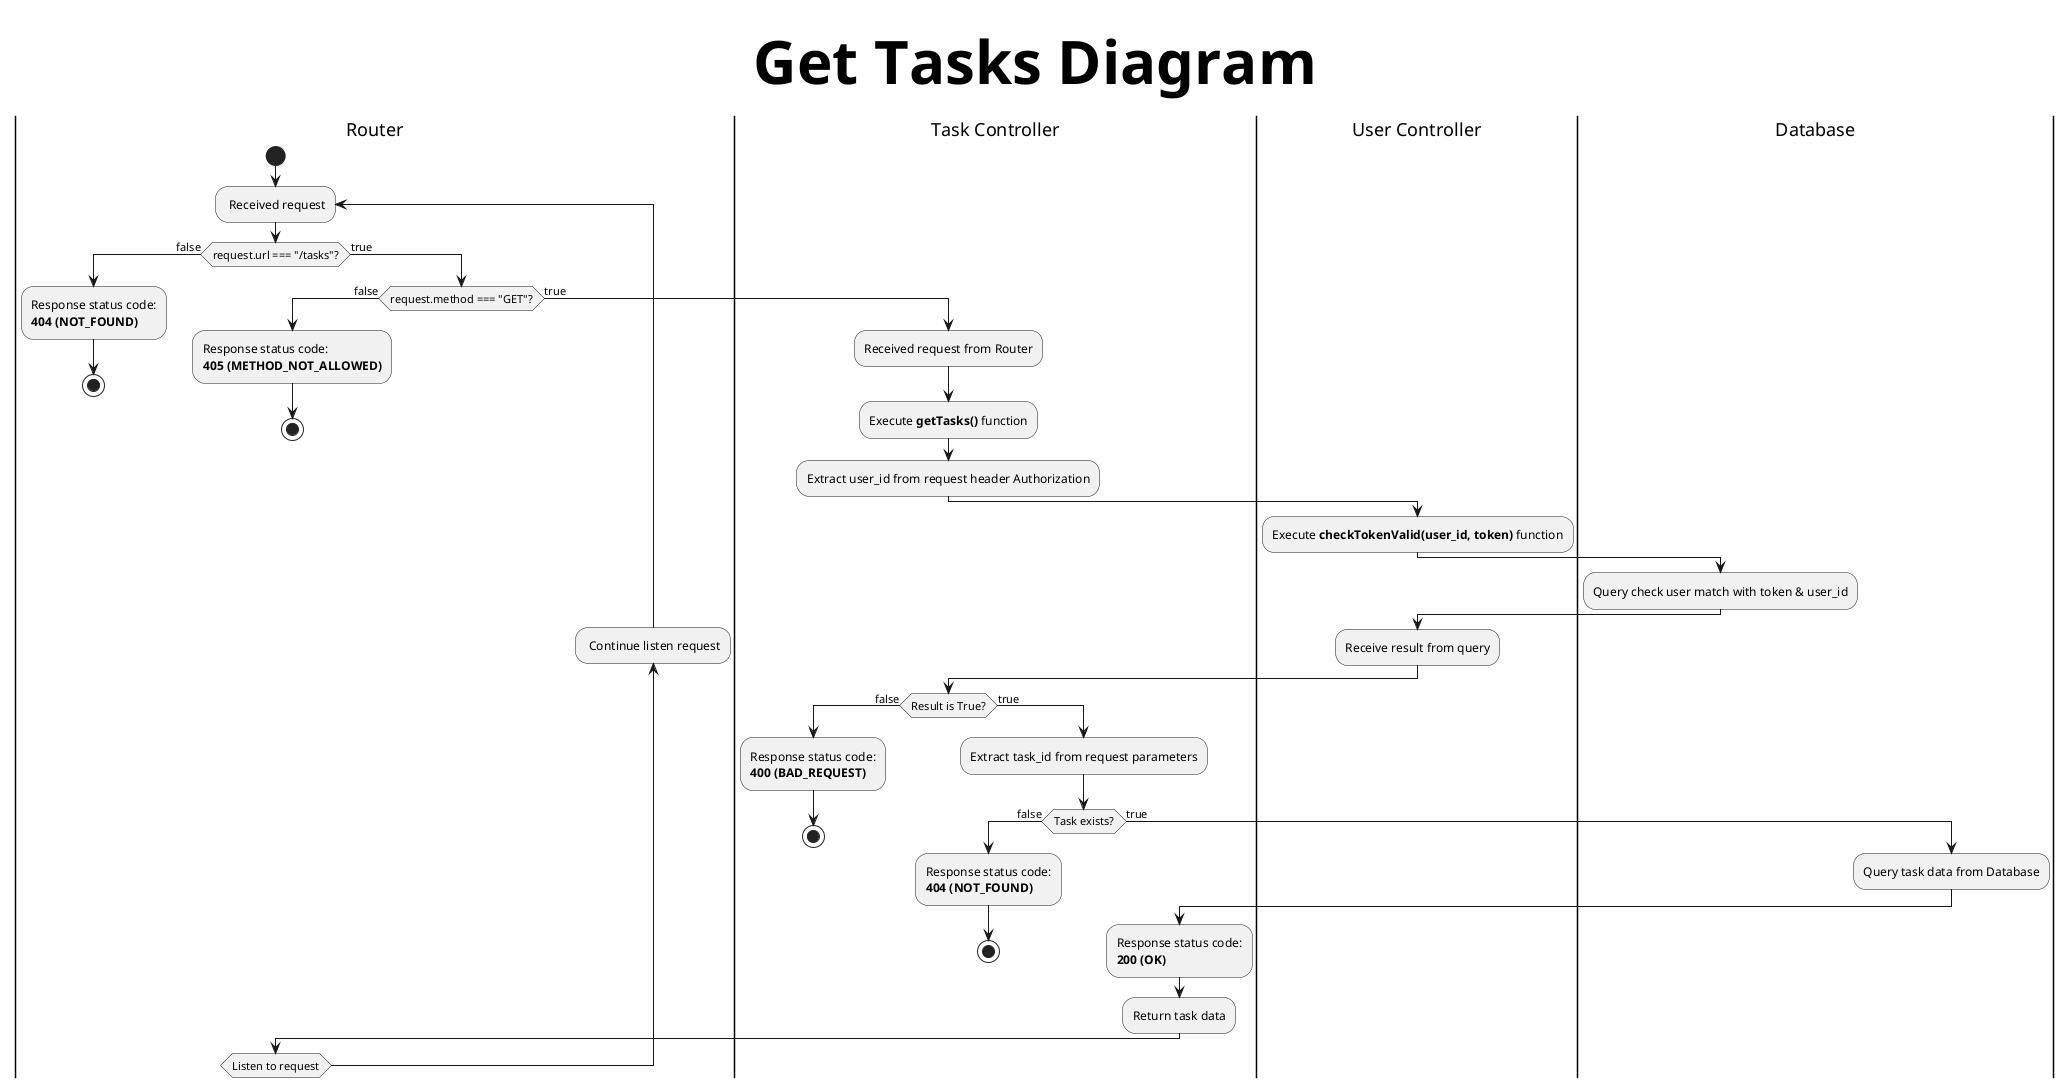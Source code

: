 @startuml
title Get Tasks Diagram
skinparam titleFontSize 60
|Router|
start
repeat: Received request
if (request.url === "/tasks"?) then (false)
    :Response status code:
    **404 (NOT_FOUND)**;
    stop
else (true)
    if (request.method === "GET"?) then (false)
        :Response status code:
        **405 (METHOD_NOT_ALLOWED)**;
        stop
    else (true)
        |Task Controller|
        :Received request from Router;
        :Execute **getTasks()** function;
        :Extract user_id from request header Authorization;
        |User Controller|
        :Execute **checkTokenValid(user_id, token)** function;
        |Database|
        :Query check user match with token & user_id;
        |User Controller|
        :Receive result from query;
        |Task Controller|
        if (Result is True?) then (false)
            :Response status code:
            **400 (BAD_REQUEST)**;
            'Validation failed
            stop
        else (true)
            :Extract task_id from request parameters;
            if (Task exists?) then (false)
                :Response status code:
                **404 (NOT_FOUND)**;
                'Task not found
                stop
            else (true)
                |Database|
                :Query task data from Database;
                |Task Controller|
                :Response status code:
                **200 (OK)**;
                :Return task data;
            endif
        endif
    endif
endif
|Router|
backward: Continue listen request;
repeat while (Listen to request)
@enduml